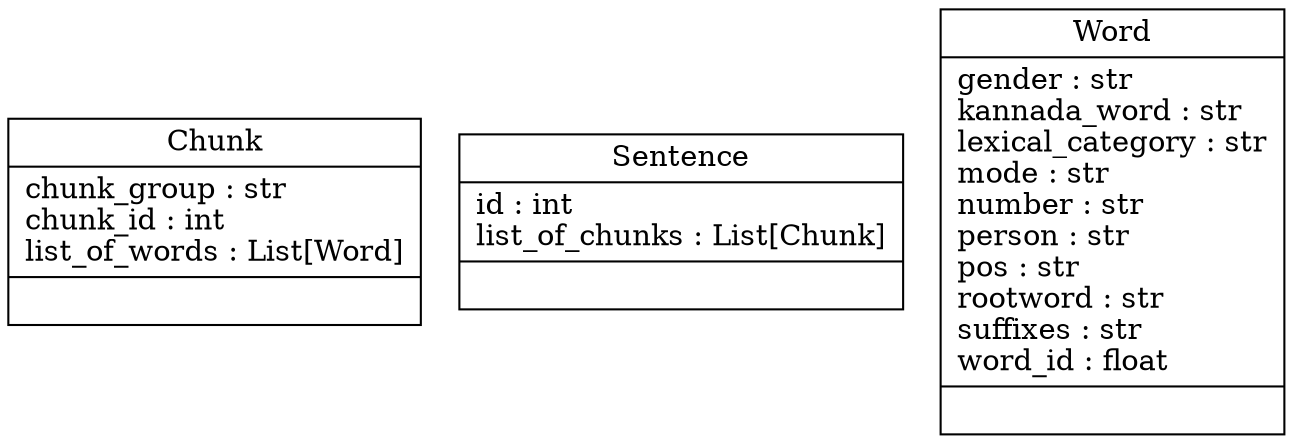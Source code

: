 digraph "classes_output_directory" {
charset="utf-8"
rankdir=BT
"0" [label="{Chunk|chunk_group : str\lchunk_id : int\llist_of_words : List[Word]\l|}", shape="record"];
"1" [label="{Sentence|id : int\llist_of_chunks : List[Chunk]\l|}", shape="record"];
"2" [label="{Word|gender : str\lkannada_word : str\llexical_category : str\lmode : str\lnumber : str\lperson : str\lpos : str\lrootword : str\lsuffixes : str\lword_id : float\l|}", shape="record"];
}

